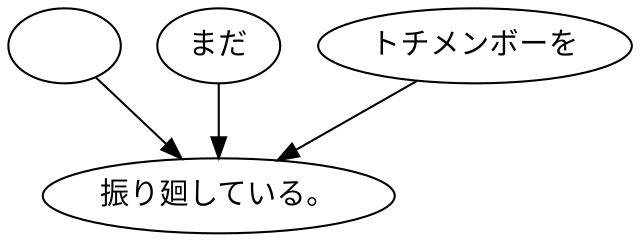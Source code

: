 digraph graph872 {
	node0 [label="　"];
	node1 [label="まだ"];
	node2 [label="トチメンボーを"];
	node3 [label="振り廻している。"];
	node0 -> node3;
	node1 -> node3;
	node2 -> node3;
}
